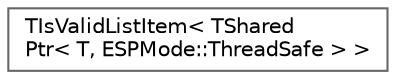 digraph "Graphical Class Hierarchy"
{
 // INTERACTIVE_SVG=YES
 // LATEX_PDF_SIZE
  bgcolor="transparent";
  edge [fontname=Helvetica,fontsize=10,labelfontname=Helvetica,labelfontsize=10];
  node [fontname=Helvetica,fontsize=10,shape=box,height=0.2,width=0.4];
  rankdir="LR";
  Node0 [id="Node000000",label="TIsValidListItem\< TShared\lPtr\< T, ESPMode::ThreadSafe \> \>",height=0.2,width=0.4,color="grey40", fillcolor="white", style="filled",URL="$d0/d83/structTIsValidListItem_3_01TSharedPtr_3_01T_00_01ESPMode_1_1ThreadSafe_01_4_01_4.html",tooltip=" "];
}
